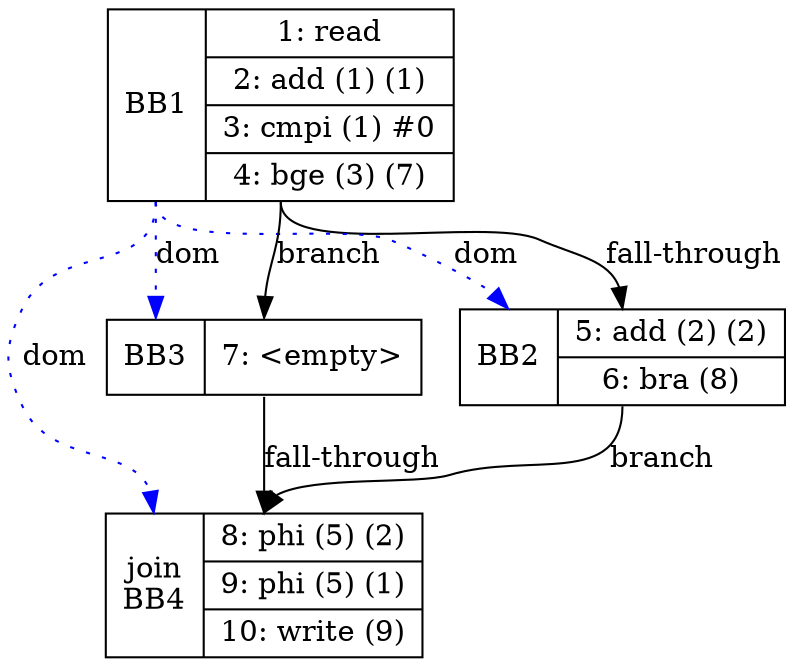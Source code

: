 digraph G { 
     bb1 [shape=record, label="<b>BB1 |{1: read|2: add (1) (1)|3: cmpi (1) #0|4: bge (3) (7)}"]; 
     bb2 [shape=record, label="<b>BB2| {5: add (2) (2)|6: bra (8)}"]; 
     bb3 [shape=record, label="<b>BB3| {7: \<empty\>}"]; 
     bb4 [shape=record, label="<b>join\nBB4| 
                                         {8: phi (5) (2)|9: phi (5) (1)|10: write (9)}"]; 
 
bb1:s -> bb2:n  [label="fall-through"]; 
bb1:s -> bb3:n [label="branch"]; 
bb2:s -> bb4:n  [label="branch"]; 
bb3:s -> bb4:n  [label="fall-through"]; 
bb1:b -> bb2:b [color=blue, style=dotted, label="dom"] 
bb1:b -> bb3:b [color=blue, style=dotted, label="dom"] 
bb1:b -> bb4:b [color=blue, style=dotted, label="dom"] 
} 
